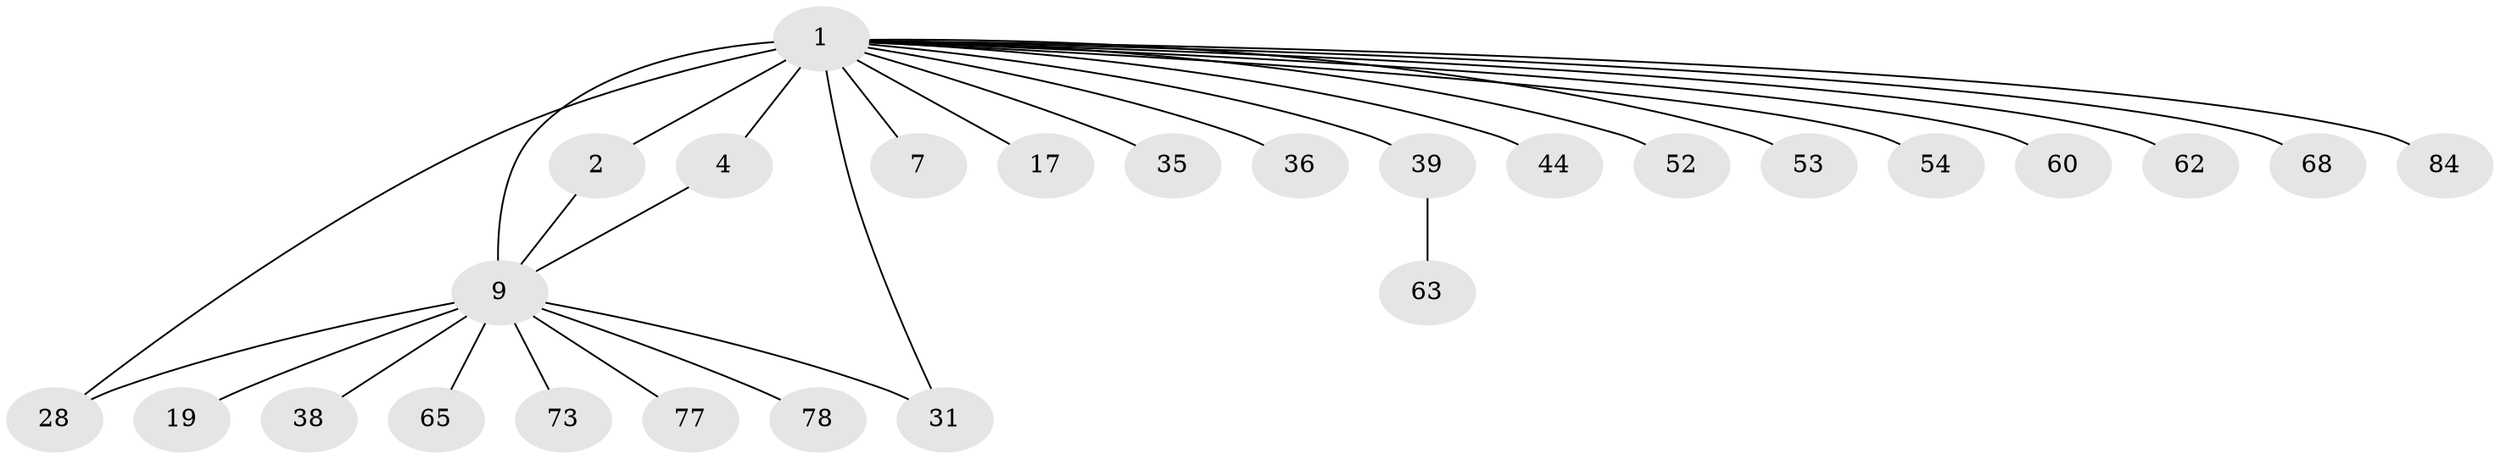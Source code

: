// original degree distribution, {24: 0.011235955056179775, 4: 0.0898876404494382, 2: 0.16853932584269662, 1: 0.5168539325842697, 8: 0.02247191011235955, 5: 0.056179775280898875, 7: 0.02247191011235955, 3: 0.10112359550561797, 6: 0.011235955056179775}
// Generated by graph-tools (version 1.1) at 2025/18/03/04/25 18:18:15]
// undirected, 26 vertices, 29 edges
graph export_dot {
graph [start="1"]
  node [color=gray90,style=filled];
  1 [super="+3+22+18+45+14+15+47"];
  2;
  4 [super="+6+8"];
  7;
  9 [super="+37+10+29+21+16+13+11"];
  17;
  19 [super="+24+82+87+20"];
  28 [super="+66"];
  31 [super="+32"];
  35;
  36;
  38;
  39 [super="+51"];
  44;
  52;
  53;
  54;
  60;
  62;
  63;
  65;
  68;
  73;
  77;
  78;
  84;
  1 -- 2 [weight=2];
  1 -- 4 [weight=2];
  1 -- 7;
  1 -- 9 [weight=8];
  1 -- 17;
  1 -- 31 [weight=3];
  1 -- 36;
  1 -- 44;
  1 -- 52;
  1 -- 53;
  1 -- 54;
  1 -- 60;
  1 -- 62;
  1 -- 68;
  1 -- 84;
  1 -- 39 [weight=3];
  1 -- 28 [weight=3];
  1 -- 35;
  2 -- 9 [weight=2];
  4 -- 9;
  9 -- 19;
  9 -- 65;
  9 -- 38;
  9 -- 73;
  9 -- 77;
  9 -- 78;
  9 -- 28;
  9 -- 31;
  39 -- 63;
}
